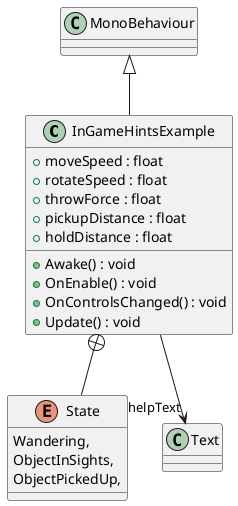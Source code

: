 @startuml
class InGameHintsExample {
    + moveSpeed : float
    + rotateSpeed : float
    + throwForce : float
    + pickupDistance : float
    + holdDistance : float
    + Awake() : void
    + OnEnable() : void
    + OnControlsChanged() : void
    + Update() : void
}
enum State {
    Wandering,
    ObjectInSights,
    ObjectPickedUp,
}
MonoBehaviour <|-- InGameHintsExample
InGameHintsExample --> "helpText" Text
InGameHintsExample +-- State
@enduml
